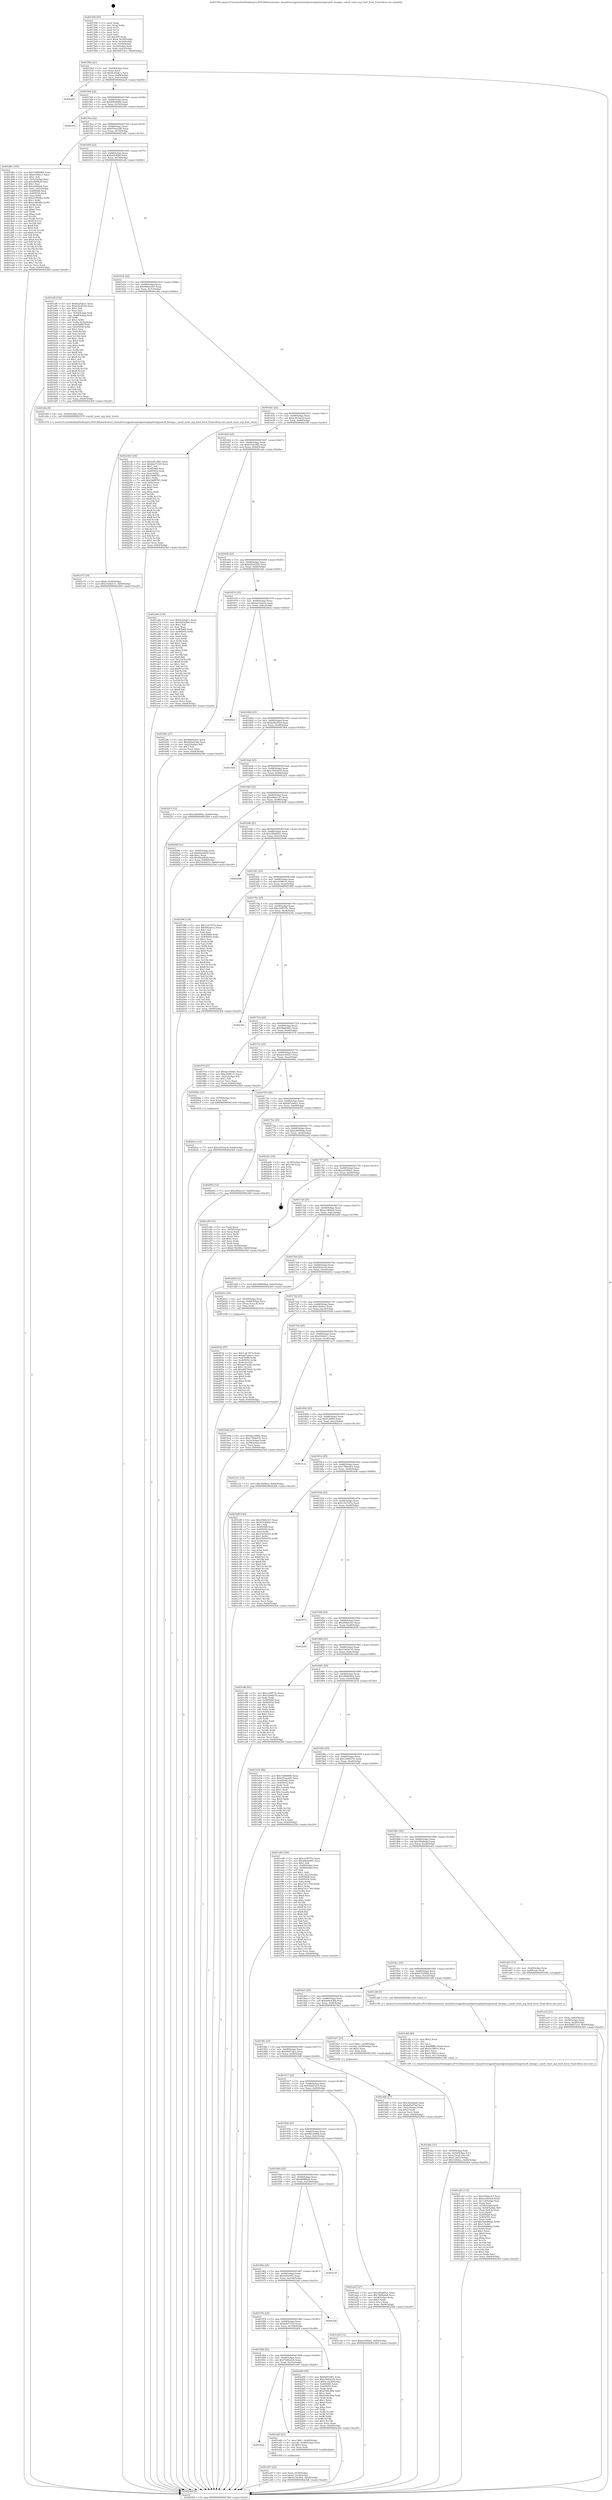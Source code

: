 digraph "0x401590" {
  label = "0x401590 (/mnt/c/Users/mathe/Desktop/tcc/POCII/binaries/extr_linuxdriversgpudrmamdpowerplayhwmgrsmu8_hwmgr.c_smu8_reset_acp_boot_level_Final-ollvm.out::main(0))"
  labelloc = "t"
  node[shape=record]

  Entry [label="",width=0.3,height=0.3,shape=circle,fillcolor=black,style=filled]
  "0x4015bd" [label="{
     0x4015bd [23]\l
     | [instrs]\l
     &nbsp;&nbsp;0x4015bd \<+3\>: mov -0x64(%rbp),%eax\l
     &nbsp;&nbsp;0x4015c0 \<+2\>: mov %eax,%ecx\l
     &nbsp;&nbsp;0x4015c2 \<+6\>: sub $0x8c25abc1,%ecx\l
     &nbsp;&nbsp;0x4015c8 \<+3\>: mov %eax,-0x68(%rbp)\l
     &nbsp;&nbsp;0x4015cb \<+3\>: mov %ecx,-0x6c(%rbp)\l
     &nbsp;&nbsp;0x4015ce \<+6\>: je 00000000004022e4 \<main+0xd54\>\l
  }"]
  "0x4022e4" [label="{
     0x4022e4\l
  }", style=dashed]
  "0x4015d4" [label="{
     0x4015d4 [22]\l
     | [instrs]\l
     &nbsp;&nbsp;0x4015d4 \<+5\>: jmp 00000000004015d9 \<main+0x49\>\l
     &nbsp;&nbsp;0x4015d9 \<+3\>: mov -0x68(%rbp),%eax\l
     &nbsp;&nbsp;0x4015dc \<+5\>: sub $0x8f42d004,%eax\l
     &nbsp;&nbsp;0x4015e1 \<+3\>: mov %eax,-0x70(%rbp)\l
     &nbsp;&nbsp;0x4015e4 \<+6\>: je 000000000040239a \<main+0xe0a\>\l
  }"]
  Exit [label="",width=0.3,height=0.3,shape=circle,fillcolor=black,style=filled,peripheries=2]
  "0x40239a" [label="{
     0x40239a\l
  }", style=dashed]
  "0x4015ea" [label="{
     0x4015ea [22]\l
     | [instrs]\l
     &nbsp;&nbsp;0x4015ea \<+5\>: jmp 00000000004015ef \<main+0x5f\>\l
     &nbsp;&nbsp;0x4015ef \<+3\>: mov -0x68(%rbp),%eax\l
     &nbsp;&nbsp;0x4015f2 \<+5\>: sub $0x970aa3d6,%eax\l
     &nbsp;&nbsp;0x4015f7 \<+3\>: mov %eax,-0x74(%rbp)\l
     &nbsp;&nbsp;0x4015fa \<+6\>: je 0000000000401d8c \<main+0x7fc\>\l
  }"]
  "0x4020ca" [label="{
     0x4020ca [12]\l
     | [instrs]\l
     &nbsp;&nbsp;0x4020ca \<+7\>: movl $0xa391bac9,-0x64(%rbp)\l
     &nbsp;&nbsp;0x4020d1 \<+5\>: jmp 00000000004023b9 \<main+0xe29\>\l
  }"]
  "0x401d8c" [label="{
     0x401d8c [165]\l
     | [instrs]\l
     &nbsp;&nbsp;0x401d8c \<+5\>: mov $0x7c889968,%eax\l
     &nbsp;&nbsp;0x401d91 \<+5\>: mov $0x9164411,%ecx\l
     &nbsp;&nbsp;0x401d96 \<+2\>: mov $0x1,%dl\l
     &nbsp;&nbsp;0x401d98 \<+3\>: mov -0x5c(%rbp),%esi\l
     &nbsp;&nbsp;0x401d9b \<+6\>: sub $0xe209be6,%esi\l
     &nbsp;&nbsp;0x401da1 \<+3\>: add $0x1,%esi\l
     &nbsp;&nbsp;0x401da4 \<+6\>: add $0xe209be6,%esi\l
     &nbsp;&nbsp;0x401daa \<+3\>: mov %esi,-0x5c(%rbp)\l
     &nbsp;&nbsp;0x401dad \<+7\>: mov 0x405068,%esi\l
     &nbsp;&nbsp;0x401db4 \<+7\>: mov 0x405054,%edi\l
     &nbsp;&nbsp;0x401dbb \<+3\>: mov %esi,%r8d\l
     &nbsp;&nbsp;0x401dbe \<+7\>: sub $0x2189efbe,%r8d\l
     &nbsp;&nbsp;0x401dc5 \<+4\>: sub $0x1,%r8d\l
     &nbsp;&nbsp;0x401dc9 \<+7\>: add $0x2189efbe,%r8d\l
     &nbsp;&nbsp;0x401dd0 \<+4\>: imul %r8d,%esi\l
     &nbsp;&nbsp;0x401dd4 \<+3\>: and $0x1,%esi\l
     &nbsp;&nbsp;0x401dd7 \<+3\>: cmp $0x0,%esi\l
     &nbsp;&nbsp;0x401dda \<+4\>: sete %r9b\l
     &nbsp;&nbsp;0x401dde \<+3\>: cmp $0xa,%edi\l
     &nbsp;&nbsp;0x401de1 \<+4\>: setl %r10b\l
     &nbsp;&nbsp;0x401de5 \<+3\>: mov %r9b,%r11b\l
     &nbsp;&nbsp;0x401de8 \<+4\>: xor $0xff,%r11b\l
     &nbsp;&nbsp;0x401dec \<+3\>: mov %r10b,%bl\l
     &nbsp;&nbsp;0x401def \<+3\>: xor $0xff,%bl\l
     &nbsp;&nbsp;0x401df2 \<+3\>: xor $0x0,%dl\l
     &nbsp;&nbsp;0x401df5 \<+3\>: mov %r11b,%r14b\l
     &nbsp;&nbsp;0x401df8 \<+4\>: and $0x0,%r14b\l
     &nbsp;&nbsp;0x401dfc \<+3\>: and %dl,%r9b\l
     &nbsp;&nbsp;0x401dff \<+3\>: mov %bl,%r15b\l
     &nbsp;&nbsp;0x401e02 \<+4\>: and $0x0,%r15b\l
     &nbsp;&nbsp;0x401e06 \<+3\>: and %dl,%r10b\l
     &nbsp;&nbsp;0x401e09 \<+3\>: or %r9b,%r14b\l
     &nbsp;&nbsp;0x401e0c \<+3\>: or %r10b,%r15b\l
     &nbsp;&nbsp;0x401e0f \<+3\>: xor %r15b,%r14b\l
     &nbsp;&nbsp;0x401e12 \<+3\>: or %bl,%r11b\l
     &nbsp;&nbsp;0x401e15 \<+4\>: xor $0xff,%r11b\l
     &nbsp;&nbsp;0x401e19 \<+3\>: or $0x0,%dl\l
     &nbsp;&nbsp;0x401e1c \<+3\>: and %dl,%r11b\l
     &nbsp;&nbsp;0x401e1f \<+3\>: or %r11b,%r14b\l
     &nbsp;&nbsp;0x401e22 \<+4\>: test $0x1,%r14b\l
     &nbsp;&nbsp;0x401e26 \<+3\>: cmovne %ecx,%eax\l
     &nbsp;&nbsp;0x401e29 \<+3\>: mov %eax,-0x64(%rbp)\l
     &nbsp;&nbsp;0x401e2c \<+5\>: jmp 00000000004023b9 \<main+0xe29\>\l
  }"]
  "0x401600" [label="{
     0x401600 [22]\l
     | [instrs]\l
     &nbsp;&nbsp;0x401600 \<+5\>: jmp 0000000000401605 \<main+0x75\>\l
     &nbsp;&nbsp;0x401605 \<+3\>: mov -0x68(%rbp),%eax\l
     &nbsp;&nbsp;0x401608 \<+5\>: sub $0x9af34fb9,%eax\l
     &nbsp;&nbsp;0x40160d \<+3\>: mov %eax,-0x78(%rbp)\l
     &nbsp;&nbsp;0x401610 \<+6\>: je 0000000000401af4 \<main+0x564\>\l
  }"]
  "0x402032" [label="{
     0x402032 [97]\l
     | [instrs]\l
     &nbsp;&nbsp;0x402032 \<+5\>: mov $0x1c41547a,%edx\l
     &nbsp;&nbsp;0x402037 \<+5\>: mov $0xdd7ab6a1,%esi\l
     &nbsp;&nbsp;0x40203c \<+8\>: mov 0x405068,%r8d\l
     &nbsp;&nbsp;0x402044 \<+8\>: mov 0x405054,%r9d\l
     &nbsp;&nbsp;0x40204c \<+3\>: mov %r8d,%r10d\l
     &nbsp;&nbsp;0x40204f \<+7\>: sub $0xa657429c,%r10d\l
     &nbsp;&nbsp;0x402056 \<+4\>: sub $0x1,%r10d\l
     &nbsp;&nbsp;0x40205a \<+7\>: add $0xa657429c,%r10d\l
     &nbsp;&nbsp;0x402061 \<+4\>: imul %r10d,%r8d\l
     &nbsp;&nbsp;0x402065 \<+4\>: and $0x1,%r8d\l
     &nbsp;&nbsp;0x402069 \<+4\>: cmp $0x0,%r8d\l
     &nbsp;&nbsp;0x40206d \<+4\>: sete %r11b\l
     &nbsp;&nbsp;0x402071 \<+4\>: cmp $0xa,%r9d\l
     &nbsp;&nbsp;0x402075 \<+3\>: setl %bl\l
     &nbsp;&nbsp;0x402078 \<+3\>: mov %r11b,%r14b\l
     &nbsp;&nbsp;0x40207b \<+3\>: and %bl,%r14b\l
     &nbsp;&nbsp;0x40207e \<+3\>: xor %bl,%r11b\l
     &nbsp;&nbsp;0x402081 \<+3\>: or %r11b,%r14b\l
     &nbsp;&nbsp;0x402084 \<+4\>: test $0x1,%r14b\l
     &nbsp;&nbsp;0x402088 \<+3\>: cmovne %esi,%edx\l
     &nbsp;&nbsp;0x40208b \<+3\>: mov %edx,-0x64(%rbp)\l
     &nbsp;&nbsp;0x40208e \<+5\>: jmp 00000000004023b9 \<main+0xe29\>\l
  }"]
  "0x401af4" [label="{
     0x401af4 [152]\l
     | [instrs]\l
     &nbsp;&nbsp;0x401af4 \<+5\>: mov $0x8c25abc1,%eax\l
     &nbsp;&nbsp;0x401af9 \<+5\>: mov $0xb52e6256,%ecx\l
     &nbsp;&nbsp;0x401afe \<+2\>: mov $0x1,%dl\l
     &nbsp;&nbsp;0x401b00 \<+2\>: xor %esi,%esi\l
     &nbsp;&nbsp;0x401b02 \<+3\>: mov -0x54(%rbp),%edi\l
     &nbsp;&nbsp;0x401b05 \<+3\>: cmp -0x48(%rbp),%edi\l
     &nbsp;&nbsp;0x401b08 \<+4\>: setl %r8b\l
     &nbsp;&nbsp;0x401b0c \<+4\>: and $0x1,%r8b\l
     &nbsp;&nbsp;0x401b10 \<+4\>: mov %r8b,-0x22(%rbp)\l
     &nbsp;&nbsp;0x401b14 \<+7\>: mov 0x405068,%edi\l
     &nbsp;&nbsp;0x401b1b \<+8\>: mov 0x405054,%r9d\l
     &nbsp;&nbsp;0x401b23 \<+3\>: sub $0x1,%esi\l
     &nbsp;&nbsp;0x401b26 \<+3\>: mov %edi,%r10d\l
     &nbsp;&nbsp;0x401b29 \<+3\>: add %esi,%r10d\l
     &nbsp;&nbsp;0x401b2c \<+4\>: imul %r10d,%edi\l
     &nbsp;&nbsp;0x401b30 \<+3\>: and $0x1,%edi\l
     &nbsp;&nbsp;0x401b33 \<+3\>: cmp $0x0,%edi\l
     &nbsp;&nbsp;0x401b36 \<+4\>: sete %r8b\l
     &nbsp;&nbsp;0x401b3a \<+4\>: cmp $0xa,%r9d\l
     &nbsp;&nbsp;0x401b3e \<+4\>: setl %r11b\l
     &nbsp;&nbsp;0x401b42 \<+3\>: mov %r8b,%bl\l
     &nbsp;&nbsp;0x401b45 \<+3\>: xor $0xff,%bl\l
     &nbsp;&nbsp;0x401b48 \<+3\>: mov %r11b,%r14b\l
     &nbsp;&nbsp;0x401b4b \<+4\>: xor $0xff,%r14b\l
     &nbsp;&nbsp;0x401b4f \<+3\>: xor $0x1,%dl\l
     &nbsp;&nbsp;0x401b52 \<+3\>: mov %bl,%r15b\l
     &nbsp;&nbsp;0x401b55 \<+4\>: and $0xff,%r15b\l
     &nbsp;&nbsp;0x401b59 \<+3\>: and %dl,%r8b\l
     &nbsp;&nbsp;0x401b5c \<+3\>: mov %r14b,%r12b\l
     &nbsp;&nbsp;0x401b5f \<+4\>: and $0xff,%r12b\l
     &nbsp;&nbsp;0x401b63 \<+3\>: and %dl,%r11b\l
     &nbsp;&nbsp;0x401b66 \<+3\>: or %r8b,%r15b\l
     &nbsp;&nbsp;0x401b69 \<+3\>: or %r11b,%r12b\l
     &nbsp;&nbsp;0x401b6c \<+3\>: xor %r12b,%r15b\l
     &nbsp;&nbsp;0x401b6f \<+3\>: or %r14b,%bl\l
     &nbsp;&nbsp;0x401b72 \<+3\>: xor $0xff,%bl\l
     &nbsp;&nbsp;0x401b75 \<+3\>: or $0x1,%dl\l
     &nbsp;&nbsp;0x401b78 \<+2\>: and %dl,%bl\l
     &nbsp;&nbsp;0x401b7a \<+3\>: or %bl,%r15b\l
     &nbsp;&nbsp;0x401b7d \<+4\>: test $0x1,%r15b\l
     &nbsp;&nbsp;0x401b81 \<+3\>: cmovne %ecx,%eax\l
     &nbsp;&nbsp;0x401b84 \<+3\>: mov %eax,-0x64(%rbp)\l
     &nbsp;&nbsp;0x401b87 \<+5\>: jmp 00000000004023b9 \<main+0xe29\>\l
  }"]
  "0x401616" [label="{
     0x401616 [22]\l
     | [instrs]\l
     &nbsp;&nbsp;0x401616 \<+5\>: jmp 000000000040161b \<main+0x8b\>\l
     &nbsp;&nbsp;0x40161b \<+3\>: mov -0x68(%rbp),%eax\l
     &nbsp;&nbsp;0x40161e \<+5\>: sub $0x9b60a501,%eax\l
     &nbsp;&nbsp;0x401623 \<+3\>: mov %eax,-0x7c(%rbp)\l
     &nbsp;&nbsp;0x401626 \<+6\>: je 0000000000401e6a \<main+0x8da\>\l
  }"]
  "0x401e73" [label="{
     0x401e73 [19]\l
     | [instrs]\l
     &nbsp;&nbsp;0x401e73 \<+7\>: movl $0x0,-0x60(%rbp)\l
     &nbsp;&nbsp;0x401e7a \<+7\>: movl $0x33e0d131,-0x64(%rbp)\l
     &nbsp;&nbsp;0x401e81 \<+5\>: jmp 00000000004023b9 \<main+0xe29\>\l
  }"]
  "0x401e6a" [label="{
     0x401e6a [9]\l
     | [instrs]\l
     &nbsp;&nbsp;0x401e6a \<+4\>: mov -0x50(%rbp),%rdi\l
     &nbsp;&nbsp;0x401e6e \<+5\>: call 0000000000401570 \<smu8_reset_acp_boot_level\>\l
     | [calls]\l
     &nbsp;&nbsp;0x401570 \{1\} (/mnt/c/Users/mathe/Desktop/tcc/POCII/binaries/extr_linuxdriversgpudrmamdpowerplayhwmgrsmu8_hwmgr.c_smu8_reset_acp_boot_level_Final-ollvm.out::smu8_reset_acp_boot_level)\l
  }"]
  "0x40162c" [label="{
     0x40162c [22]\l
     | [instrs]\l
     &nbsp;&nbsp;0x40162c \<+5\>: jmp 0000000000401631 \<main+0xa1\>\l
     &nbsp;&nbsp;0x401631 \<+3\>: mov -0x68(%rbp),%eax\l
     &nbsp;&nbsp;0x401634 \<+5\>: sub $0xa391bac9,%eax\l
     &nbsp;&nbsp;0x401639 \<+3\>: mov %eax,-0x80(%rbp)\l
     &nbsp;&nbsp;0x40163c \<+6\>: je 00000000004021d6 \<main+0xc46\>\l
  }"]
  "0x401cb5" [label="{
     0x401cb5 [115]\l
     | [instrs]\l
     &nbsp;&nbsp;0x401cb5 \<+5\>: mov $0x258de1b7,%ecx\l
     &nbsp;&nbsp;0x401cba \<+5\>: mov $0xecc804e9,%edx\l
     &nbsp;&nbsp;0x401cbf \<+6\>: mov -0x114(%rbp),%esi\l
     &nbsp;&nbsp;0x401cc5 \<+3\>: imul %eax,%esi\l
     &nbsp;&nbsp;0x401cc8 \<+4\>: mov -0x50(%rbp),%rdi\l
     &nbsp;&nbsp;0x401ccc \<+4\>: movslq -0x54(%rbp),%r8\l
     &nbsp;&nbsp;0x401cd0 \<+4\>: mov (%rdi,%r8,8),%rdi\l
     &nbsp;&nbsp;0x401cd4 \<+2\>: mov %esi,(%rdi)\l
     &nbsp;&nbsp;0x401cd6 \<+7\>: mov 0x405068,%eax\l
     &nbsp;&nbsp;0x401cdd \<+7\>: mov 0x405054,%esi\l
     &nbsp;&nbsp;0x401ce4 \<+3\>: mov %eax,%r9d\l
     &nbsp;&nbsp;0x401ce7 \<+7\>: add $0x5a0d8b2a,%r9d\l
     &nbsp;&nbsp;0x401cee \<+4\>: sub $0x1,%r9d\l
     &nbsp;&nbsp;0x401cf2 \<+7\>: sub $0x5a0d8b2a,%r9d\l
     &nbsp;&nbsp;0x401cf9 \<+4\>: imul %r9d,%eax\l
     &nbsp;&nbsp;0x401cfd \<+3\>: and $0x1,%eax\l
     &nbsp;&nbsp;0x401d00 \<+3\>: cmp $0x0,%eax\l
     &nbsp;&nbsp;0x401d03 \<+4\>: sete %r10b\l
     &nbsp;&nbsp;0x401d07 \<+3\>: cmp $0xa,%esi\l
     &nbsp;&nbsp;0x401d0a \<+4\>: setl %r11b\l
     &nbsp;&nbsp;0x401d0e \<+3\>: mov %r10b,%bl\l
     &nbsp;&nbsp;0x401d11 \<+3\>: and %r11b,%bl\l
     &nbsp;&nbsp;0x401d14 \<+3\>: xor %r11b,%r10b\l
     &nbsp;&nbsp;0x401d17 \<+3\>: or %r10b,%bl\l
     &nbsp;&nbsp;0x401d1a \<+3\>: test $0x1,%bl\l
     &nbsp;&nbsp;0x401d1d \<+3\>: cmovne %edx,%ecx\l
     &nbsp;&nbsp;0x401d20 \<+3\>: mov %ecx,-0x64(%rbp)\l
     &nbsp;&nbsp;0x401d23 \<+5\>: jmp 00000000004023b9 \<main+0xe29\>\l
  }"]
  "0x4021d6" [label="{
     0x4021d6 [144]\l
     | [instrs]\l
     &nbsp;&nbsp;0x4021d6 \<+5\>: mov $0x6d51f9f1,%eax\l
     &nbsp;&nbsp;0x4021db \<+5\>: mov $0x6de71f19,%ecx\l
     &nbsp;&nbsp;0x4021e0 \<+2\>: mov $0x1,%dl\l
     &nbsp;&nbsp;0x4021e2 \<+7\>: mov 0x405068,%esi\l
     &nbsp;&nbsp;0x4021e9 \<+7\>: mov 0x405054,%edi\l
     &nbsp;&nbsp;0x4021f0 \<+3\>: mov %esi,%r8d\l
     &nbsp;&nbsp;0x4021f3 \<+7\>: sub $0x18df8761,%r8d\l
     &nbsp;&nbsp;0x4021fa \<+4\>: sub $0x1,%r8d\l
     &nbsp;&nbsp;0x4021fe \<+7\>: add $0x18df8761,%r8d\l
     &nbsp;&nbsp;0x402205 \<+4\>: imul %r8d,%esi\l
     &nbsp;&nbsp;0x402209 \<+3\>: and $0x1,%esi\l
     &nbsp;&nbsp;0x40220c \<+3\>: cmp $0x0,%esi\l
     &nbsp;&nbsp;0x40220f \<+4\>: sete %r9b\l
     &nbsp;&nbsp;0x402213 \<+3\>: cmp $0xa,%edi\l
     &nbsp;&nbsp;0x402216 \<+4\>: setl %r10b\l
     &nbsp;&nbsp;0x40221a \<+3\>: mov %r9b,%r11b\l
     &nbsp;&nbsp;0x40221d \<+4\>: xor $0xff,%r11b\l
     &nbsp;&nbsp;0x402221 \<+3\>: mov %r10b,%bl\l
     &nbsp;&nbsp;0x402224 \<+3\>: xor $0xff,%bl\l
     &nbsp;&nbsp;0x402227 \<+3\>: xor $0x1,%dl\l
     &nbsp;&nbsp;0x40222a \<+3\>: mov %r11b,%r14b\l
     &nbsp;&nbsp;0x40222d \<+4\>: and $0xff,%r14b\l
     &nbsp;&nbsp;0x402231 \<+3\>: and %dl,%r9b\l
     &nbsp;&nbsp;0x402234 \<+3\>: mov %bl,%r15b\l
     &nbsp;&nbsp;0x402237 \<+4\>: and $0xff,%r15b\l
     &nbsp;&nbsp;0x40223b \<+3\>: and %dl,%r10b\l
     &nbsp;&nbsp;0x40223e \<+3\>: or %r9b,%r14b\l
     &nbsp;&nbsp;0x402241 \<+3\>: or %r10b,%r15b\l
     &nbsp;&nbsp;0x402244 \<+3\>: xor %r15b,%r14b\l
     &nbsp;&nbsp;0x402247 \<+3\>: or %bl,%r11b\l
     &nbsp;&nbsp;0x40224a \<+4\>: xor $0xff,%r11b\l
     &nbsp;&nbsp;0x40224e \<+3\>: or $0x1,%dl\l
     &nbsp;&nbsp;0x402251 \<+3\>: and %dl,%r11b\l
     &nbsp;&nbsp;0x402254 \<+3\>: or %r11b,%r14b\l
     &nbsp;&nbsp;0x402257 \<+4\>: test $0x1,%r14b\l
     &nbsp;&nbsp;0x40225b \<+3\>: cmovne %ecx,%eax\l
     &nbsp;&nbsp;0x40225e \<+3\>: mov %eax,-0x64(%rbp)\l
     &nbsp;&nbsp;0x402261 \<+5\>: jmp 00000000004023b9 \<main+0xe29\>\l
  }"]
  "0x401642" [label="{
     0x401642 [25]\l
     | [instrs]\l
     &nbsp;&nbsp;0x401642 \<+5\>: jmp 0000000000401647 \<main+0xb7\>\l
     &nbsp;&nbsp;0x401647 \<+3\>: mov -0x68(%rbp),%eax\l
     &nbsp;&nbsp;0x40164a \<+5\>: sub $0xb15dc982,%eax\l
     &nbsp;&nbsp;0x40164f \<+6\>: mov %eax,-0x84(%rbp)\l
     &nbsp;&nbsp;0x401655 \<+6\>: je 0000000000401a6e \<main+0x4de\>\l
  }"]
  "0x401c8d" [label="{
     0x401c8d [40]\l
     | [instrs]\l
     &nbsp;&nbsp;0x401c8d \<+5\>: mov $0x2,%ecx\l
     &nbsp;&nbsp;0x401c92 \<+1\>: cltd\l
     &nbsp;&nbsp;0x401c93 \<+2\>: idiv %ecx\l
     &nbsp;&nbsp;0x401c95 \<+6\>: imul $0xfffffffe,%edx,%ecx\l
     &nbsp;&nbsp;0x401c9b \<+6\>: add $0xfcc5861e,%ecx\l
     &nbsp;&nbsp;0x401ca1 \<+3\>: add $0x1,%ecx\l
     &nbsp;&nbsp;0x401ca4 \<+6\>: sub $0xfcc5861e,%ecx\l
     &nbsp;&nbsp;0x401caa \<+6\>: mov %ecx,-0x114(%rbp)\l
     &nbsp;&nbsp;0x401cb0 \<+5\>: call 0000000000401160 \<next_i\>\l
     | [calls]\l
     &nbsp;&nbsp;0x401160 \{1\} (/mnt/c/Users/mathe/Desktop/tcc/POCII/binaries/extr_linuxdriversgpudrmamdpowerplayhwmgrsmu8_hwmgr.c_smu8_reset_acp_boot_level_Final-ollvm.out::next_i)\l
  }"]
  "0x401a6e" [label="{
     0x401a6e [134]\l
     | [instrs]\l
     &nbsp;&nbsp;0x401a6e \<+5\>: mov $0x8c25abc1,%eax\l
     &nbsp;&nbsp;0x401a73 \<+5\>: mov $0x9af34fb9,%ecx\l
     &nbsp;&nbsp;0x401a78 \<+2\>: mov $0x1,%dl\l
     &nbsp;&nbsp;0x401a7a \<+2\>: xor %esi,%esi\l
     &nbsp;&nbsp;0x401a7c \<+7\>: mov 0x405068,%edi\l
     &nbsp;&nbsp;0x401a83 \<+8\>: mov 0x405054,%r8d\l
     &nbsp;&nbsp;0x401a8b \<+3\>: sub $0x1,%esi\l
     &nbsp;&nbsp;0x401a8e \<+3\>: mov %edi,%r9d\l
     &nbsp;&nbsp;0x401a91 \<+3\>: add %esi,%r9d\l
     &nbsp;&nbsp;0x401a94 \<+4\>: imul %r9d,%edi\l
     &nbsp;&nbsp;0x401a98 \<+3\>: and $0x1,%edi\l
     &nbsp;&nbsp;0x401a9b \<+3\>: cmp $0x0,%edi\l
     &nbsp;&nbsp;0x401a9e \<+4\>: sete %r10b\l
     &nbsp;&nbsp;0x401aa2 \<+4\>: cmp $0xa,%r8d\l
     &nbsp;&nbsp;0x401aa6 \<+4\>: setl %r11b\l
     &nbsp;&nbsp;0x401aaa \<+3\>: mov %r10b,%bl\l
     &nbsp;&nbsp;0x401aad \<+3\>: xor $0xff,%bl\l
     &nbsp;&nbsp;0x401ab0 \<+3\>: mov %r11b,%r14b\l
     &nbsp;&nbsp;0x401ab3 \<+4\>: xor $0xff,%r14b\l
     &nbsp;&nbsp;0x401ab7 \<+3\>: xor $0x1,%dl\l
     &nbsp;&nbsp;0x401aba \<+3\>: mov %bl,%r15b\l
     &nbsp;&nbsp;0x401abd \<+4\>: and $0xff,%r15b\l
     &nbsp;&nbsp;0x401ac1 \<+3\>: and %dl,%r10b\l
     &nbsp;&nbsp;0x401ac4 \<+3\>: mov %r14b,%r12b\l
     &nbsp;&nbsp;0x401ac7 \<+4\>: and $0xff,%r12b\l
     &nbsp;&nbsp;0x401acb \<+3\>: and %dl,%r11b\l
     &nbsp;&nbsp;0x401ace \<+3\>: or %r10b,%r15b\l
     &nbsp;&nbsp;0x401ad1 \<+3\>: or %r11b,%r12b\l
     &nbsp;&nbsp;0x401ad4 \<+3\>: xor %r12b,%r15b\l
     &nbsp;&nbsp;0x401ad7 \<+3\>: or %r14b,%bl\l
     &nbsp;&nbsp;0x401ada \<+3\>: xor $0xff,%bl\l
     &nbsp;&nbsp;0x401add \<+3\>: or $0x1,%dl\l
     &nbsp;&nbsp;0x401ae0 \<+2\>: and %dl,%bl\l
     &nbsp;&nbsp;0x401ae2 \<+3\>: or %bl,%r15b\l
     &nbsp;&nbsp;0x401ae5 \<+4\>: test $0x1,%r15b\l
     &nbsp;&nbsp;0x401ae9 \<+3\>: cmovne %ecx,%eax\l
     &nbsp;&nbsp;0x401aec \<+3\>: mov %eax,-0x64(%rbp)\l
     &nbsp;&nbsp;0x401aef \<+5\>: jmp 00000000004023b9 \<main+0xe29\>\l
  }"]
  "0x40165b" [label="{
     0x40165b [25]\l
     | [instrs]\l
     &nbsp;&nbsp;0x40165b \<+5\>: jmp 0000000000401660 \<main+0xd0\>\l
     &nbsp;&nbsp;0x401660 \<+3\>: mov -0x68(%rbp),%eax\l
     &nbsp;&nbsp;0x401663 \<+5\>: sub $0xb52e6256,%eax\l
     &nbsp;&nbsp;0x401668 \<+6\>: mov %eax,-0x88(%rbp)\l
     &nbsp;&nbsp;0x40166e \<+6\>: je 0000000000401b8c \<main+0x5fc\>\l
  }"]
  "0x401bbe" [label="{
     0x401bbe [31]\l
     | [instrs]\l
     &nbsp;&nbsp;0x401bbe \<+4\>: mov -0x50(%rbp),%rdi\l
     &nbsp;&nbsp;0x401bc2 \<+4\>: movslq -0x54(%rbp),%rcx\l
     &nbsp;&nbsp;0x401bc6 \<+4\>: mov %rax,(%rdi,%rcx,8)\l
     &nbsp;&nbsp;0x401bca \<+7\>: movl $0x0,-0x5c(%rbp)\l
     &nbsp;&nbsp;0x401bd1 \<+7\>: movl $0x1f206ce,-0x64(%rbp)\l
     &nbsp;&nbsp;0x401bd8 \<+5\>: jmp 00000000004023b9 \<main+0xe29\>\l
  }"]
  "0x401b8c" [label="{
     0x401b8c [27]\l
     | [instrs]\l
     &nbsp;&nbsp;0x401b8c \<+5\>: mov $0x9b60a501,%eax\l
     &nbsp;&nbsp;0x401b91 \<+5\>: mov $0x469a43bb,%ecx\l
     &nbsp;&nbsp;0x401b96 \<+3\>: mov -0x22(%rbp),%dl\l
     &nbsp;&nbsp;0x401b99 \<+3\>: test $0x1,%dl\l
     &nbsp;&nbsp;0x401b9c \<+3\>: cmovne %ecx,%eax\l
     &nbsp;&nbsp;0x401b9f \<+3\>: mov %eax,-0x64(%rbp)\l
     &nbsp;&nbsp;0x401ba2 \<+5\>: jmp 00000000004023b9 \<main+0xe29\>\l
  }"]
  "0x401674" [label="{
     0x401674 [25]\l
     | [instrs]\l
     &nbsp;&nbsp;0x401674 \<+5\>: jmp 0000000000401679 \<main+0xe9\>\l
     &nbsp;&nbsp;0x401679 \<+3\>: mov -0x68(%rbp),%eax\l
     &nbsp;&nbsp;0x40167c \<+5\>: sub $0xba1bda3e,%eax\l
     &nbsp;&nbsp;0x401681 \<+6\>: mov %eax,-0x8c(%rbp)\l
     &nbsp;&nbsp;0x401687 \<+6\>: je 00000000004020e2 \<main+0xb52\>\l
  }"]
  "0x401a57" [label="{
     0x401a57 [23]\l
     | [instrs]\l
     &nbsp;&nbsp;0x401a57 \<+4\>: mov %rax,-0x50(%rbp)\l
     &nbsp;&nbsp;0x401a5b \<+7\>: movl $0x0,-0x54(%rbp)\l
     &nbsp;&nbsp;0x401a62 \<+7\>: movl $0xb15dc982,-0x64(%rbp)\l
     &nbsp;&nbsp;0x401a69 \<+5\>: jmp 00000000004023b9 \<main+0xe29\>\l
  }"]
  "0x4020e2" [label="{
     0x4020e2\l
  }", style=dashed]
  "0x40168d" [label="{
     0x40168d [25]\l
     | [instrs]\l
     &nbsp;&nbsp;0x40168d \<+5\>: jmp 0000000000401692 \<main+0x102\>\l
     &nbsp;&nbsp;0x401692 \<+3\>: mov -0x68(%rbp),%eax\l
     &nbsp;&nbsp;0x401695 \<+5\>: sub $0xbd5ef7bd,%eax\l
     &nbsp;&nbsp;0x40169a \<+6\>: mov %eax,-0x90(%rbp)\l
     &nbsp;&nbsp;0x4016a0 \<+6\>: je 00000000004019eb \<main+0x45b\>\l
  }"]
  "0x4019ad" [label="{
     0x4019ad\l
  }", style=dashed]
  "0x4019eb" [label="{
     0x4019eb\l
  }", style=dashed]
  "0x4016a6" [label="{
     0x4016a6 [25]\l
     | [instrs]\l
     &nbsp;&nbsp;0x4016a6 \<+5\>: jmp 00000000004016ab \<main+0x11b\>\l
     &nbsp;&nbsp;0x4016ab \<+3\>: mov -0x68(%rbp),%eax\l
     &nbsp;&nbsp;0x4016ae \<+5\>: sub $0xc5d43d35,%eax\l
     &nbsp;&nbsp;0x4016b3 \<+6\>: mov %eax,-0x94(%rbp)\l
     &nbsp;&nbsp;0x4016b9 \<+6\>: je 00000000004022c5 \<main+0xd35\>\l
  }"]
  "0x401a40" [label="{
     0x401a40 [23]\l
     | [instrs]\l
     &nbsp;&nbsp;0x401a40 \<+7\>: movl $0x1,-0x48(%rbp)\l
     &nbsp;&nbsp;0x401a47 \<+4\>: movslq -0x48(%rbp),%rax\l
     &nbsp;&nbsp;0x401a4b \<+4\>: shl $0x3,%rax\l
     &nbsp;&nbsp;0x401a4f \<+3\>: mov %rax,%rdi\l
     &nbsp;&nbsp;0x401a52 \<+5\>: call 0000000000401050 \<malloc@plt\>\l
     | [calls]\l
     &nbsp;&nbsp;0x401050 \{1\} (unknown)\l
  }"]
  "0x4022c5" [label="{
     0x4022c5 [12]\l
     | [instrs]\l
     &nbsp;&nbsp;0x4022c5 \<+7\>: movl $0xe2b006de,-0x64(%rbp)\l
     &nbsp;&nbsp;0x4022cc \<+5\>: jmp 00000000004023b9 \<main+0xe29\>\l
  }"]
  "0x4016bf" [label="{
     0x4016bf [25]\l
     | [instrs]\l
     &nbsp;&nbsp;0x4016bf \<+5\>: jmp 00000000004016c4 \<main+0x134\>\l
     &nbsp;&nbsp;0x4016c4 \<+3\>: mov -0x68(%rbp),%eax\l
     &nbsp;&nbsp;0x4016c7 \<+5\>: sub $0xc602e127,%eax\l
     &nbsp;&nbsp;0x4016cc \<+6\>: mov %eax,-0x98(%rbp)\l
     &nbsp;&nbsp;0x4016d2 \<+6\>: je 000000000040209f \<main+0xb0f\>\l
  }"]
  "0x401994" [label="{
     0x401994 [25]\l
     | [instrs]\l
     &nbsp;&nbsp;0x401994 \<+5\>: jmp 0000000000401999 \<main+0x409\>\l
     &nbsp;&nbsp;0x401999 \<+3\>: mov -0x68(%rbp),%eax\l
     &nbsp;&nbsp;0x40199c \<+5\>: sub $0x7489a4e6,%eax\l
     &nbsp;&nbsp;0x4019a1 \<+6\>: mov %eax,-0x10c(%rbp)\l
     &nbsp;&nbsp;0x4019a7 \<+6\>: je 0000000000401a40 \<main+0x4b0\>\l
  }"]
  "0x40209f" [label="{
     0x40209f [31]\l
     | [instrs]\l
     &nbsp;&nbsp;0x40209f \<+3\>: mov -0x60(%rbp),%eax\l
     &nbsp;&nbsp;0x4020a2 \<+5\>: sub $0xfdaa6b20,%eax\l
     &nbsp;&nbsp;0x4020a7 \<+3\>: add $0x1,%eax\l
     &nbsp;&nbsp;0x4020aa \<+5\>: add $0xfdaa6b20,%eax\l
     &nbsp;&nbsp;0x4020af \<+3\>: mov %eax,-0x60(%rbp)\l
     &nbsp;&nbsp;0x4020b2 \<+7\>: movl $0x33e0d131,-0x64(%rbp)\l
     &nbsp;&nbsp;0x4020b9 \<+5\>: jmp 00000000004023b9 \<main+0xe29\>\l
  }"]
  "0x4016d8" [label="{
     0x4016d8 [25]\l
     | [instrs]\l
     &nbsp;&nbsp;0x4016d8 \<+5\>: jmp 00000000004016dd \<main+0x14d\>\l
     &nbsp;&nbsp;0x4016dd \<+3\>: mov -0x68(%rbp),%eax\l
     &nbsp;&nbsp;0x4016e0 \<+5\>: sub $0xc8946521,%eax\l
     &nbsp;&nbsp;0x4016e5 \<+6\>: mov %eax,-0x9c(%rbp)\l
     &nbsp;&nbsp;0x4016eb \<+6\>: je 00000000004020d6 \<main+0xb46\>\l
  }"]
  "0x402266" [label="{
     0x402266 [95]\l
     | [instrs]\l
     &nbsp;&nbsp;0x402266 \<+5\>: mov $0x6d51f9f1,%eax\l
     &nbsp;&nbsp;0x40226b \<+5\>: mov $0xc5d43d35,%ecx\l
     &nbsp;&nbsp;0x402270 \<+7\>: movl $0x0,-0x30(%rbp)\l
     &nbsp;&nbsp;0x402277 \<+7\>: mov 0x405068,%edx\l
     &nbsp;&nbsp;0x40227e \<+7\>: mov 0x405054,%esi\l
     &nbsp;&nbsp;0x402285 \<+2\>: mov %edx,%edi\l
     &nbsp;&nbsp;0x402287 \<+6\>: add $0x8306c89a,%edi\l
     &nbsp;&nbsp;0x40228d \<+3\>: sub $0x1,%edi\l
     &nbsp;&nbsp;0x402290 \<+6\>: sub $0x8306c89a,%edi\l
     &nbsp;&nbsp;0x402296 \<+3\>: imul %edi,%edx\l
     &nbsp;&nbsp;0x402299 \<+3\>: and $0x1,%edx\l
     &nbsp;&nbsp;0x40229c \<+3\>: cmp $0x0,%edx\l
     &nbsp;&nbsp;0x40229f \<+4\>: sete %r8b\l
     &nbsp;&nbsp;0x4022a3 \<+3\>: cmp $0xa,%esi\l
     &nbsp;&nbsp;0x4022a6 \<+4\>: setl %r9b\l
     &nbsp;&nbsp;0x4022aa \<+3\>: mov %r8b,%r10b\l
     &nbsp;&nbsp;0x4022ad \<+3\>: and %r9b,%r10b\l
     &nbsp;&nbsp;0x4022b0 \<+3\>: xor %r9b,%r8b\l
     &nbsp;&nbsp;0x4022b3 \<+3\>: or %r8b,%r10b\l
     &nbsp;&nbsp;0x4022b6 \<+4\>: test $0x1,%r10b\l
     &nbsp;&nbsp;0x4022ba \<+3\>: cmovne %ecx,%eax\l
     &nbsp;&nbsp;0x4022bd \<+3\>: mov %eax,-0x64(%rbp)\l
     &nbsp;&nbsp;0x4022c0 \<+5\>: jmp 00000000004023b9 \<main+0xe29\>\l
  }"]
  "0x4020d6" [label="{
     0x4020d6\l
  }", style=dashed]
  "0x4016f1" [label="{
     0x4016f1 [25]\l
     | [instrs]\l
     &nbsp;&nbsp;0x4016f1 \<+5\>: jmp 00000000004016f6 \<main+0x166\>\l
     &nbsp;&nbsp;0x4016f6 \<+3\>: mov -0x68(%rbp),%eax\l
     &nbsp;&nbsp;0x4016f9 \<+5\>: sub $0xc93f0c31,%eax\l
     &nbsp;&nbsp;0x4016fe \<+6\>: mov %eax,-0xa0(%rbp)\l
     &nbsp;&nbsp;0x401704 \<+6\>: je 0000000000401f98 \<main+0xa08\>\l
  }"]
  "0x40197b" [label="{
     0x40197b [25]\l
     | [instrs]\l
     &nbsp;&nbsp;0x40197b \<+5\>: jmp 0000000000401980 \<main+0x3f0\>\l
     &nbsp;&nbsp;0x401980 \<+3\>: mov -0x68(%rbp),%eax\l
     &nbsp;&nbsp;0x401983 \<+5\>: sub $0x6de71f19,%eax\l
     &nbsp;&nbsp;0x401988 \<+6\>: mov %eax,-0x108(%rbp)\l
     &nbsp;&nbsp;0x40198e \<+6\>: je 0000000000402266 \<main+0xcd6\>\l
  }"]
  "0x401f98" [label="{
     0x401f98 [134]\l
     | [instrs]\l
     &nbsp;&nbsp;0x401f98 \<+5\>: mov $0x1c41547a,%eax\l
     &nbsp;&nbsp;0x401f9d \<+5\>: mov $0xf04cbe1a,%ecx\l
     &nbsp;&nbsp;0x401fa2 \<+2\>: mov $0x1,%dl\l
     &nbsp;&nbsp;0x401fa4 \<+2\>: xor %esi,%esi\l
     &nbsp;&nbsp;0x401fa6 \<+7\>: mov 0x405068,%edi\l
     &nbsp;&nbsp;0x401fad \<+8\>: mov 0x405054,%r8d\l
     &nbsp;&nbsp;0x401fb5 \<+3\>: sub $0x1,%esi\l
     &nbsp;&nbsp;0x401fb8 \<+3\>: mov %edi,%r9d\l
     &nbsp;&nbsp;0x401fbb \<+3\>: add %esi,%r9d\l
     &nbsp;&nbsp;0x401fbe \<+4\>: imul %r9d,%edi\l
     &nbsp;&nbsp;0x401fc2 \<+3\>: and $0x1,%edi\l
     &nbsp;&nbsp;0x401fc5 \<+3\>: cmp $0x0,%edi\l
     &nbsp;&nbsp;0x401fc8 \<+4\>: sete %r10b\l
     &nbsp;&nbsp;0x401fcc \<+4\>: cmp $0xa,%r8d\l
     &nbsp;&nbsp;0x401fd0 \<+4\>: setl %r11b\l
     &nbsp;&nbsp;0x401fd4 \<+3\>: mov %r10b,%bl\l
     &nbsp;&nbsp;0x401fd7 \<+3\>: xor $0xff,%bl\l
     &nbsp;&nbsp;0x401fda \<+3\>: mov %r11b,%r14b\l
     &nbsp;&nbsp;0x401fdd \<+4\>: xor $0xff,%r14b\l
     &nbsp;&nbsp;0x401fe1 \<+3\>: xor $0x1,%dl\l
     &nbsp;&nbsp;0x401fe4 \<+3\>: mov %bl,%r15b\l
     &nbsp;&nbsp;0x401fe7 \<+4\>: and $0xff,%r15b\l
     &nbsp;&nbsp;0x401feb \<+3\>: and %dl,%r10b\l
     &nbsp;&nbsp;0x401fee \<+3\>: mov %r14b,%r12b\l
     &nbsp;&nbsp;0x401ff1 \<+4\>: and $0xff,%r12b\l
     &nbsp;&nbsp;0x401ff5 \<+3\>: and %dl,%r11b\l
     &nbsp;&nbsp;0x401ff8 \<+3\>: or %r10b,%r15b\l
     &nbsp;&nbsp;0x401ffb \<+3\>: or %r11b,%r12b\l
     &nbsp;&nbsp;0x401ffe \<+3\>: xor %r12b,%r15b\l
     &nbsp;&nbsp;0x402001 \<+3\>: or %r14b,%bl\l
     &nbsp;&nbsp;0x402004 \<+3\>: xor $0xff,%bl\l
     &nbsp;&nbsp;0x402007 \<+3\>: or $0x1,%dl\l
     &nbsp;&nbsp;0x40200a \<+2\>: and %dl,%bl\l
     &nbsp;&nbsp;0x40200c \<+3\>: or %bl,%r15b\l
     &nbsp;&nbsp;0x40200f \<+4\>: test $0x1,%r15b\l
     &nbsp;&nbsp;0x402013 \<+3\>: cmovne %ecx,%eax\l
     &nbsp;&nbsp;0x402016 \<+3\>: mov %eax,-0x64(%rbp)\l
     &nbsp;&nbsp;0x402019 \<+5\>: jmp 00000000004023b9 \<main+0xe29\>\l
  }"]
  "0x40170a" [label="{
     0x40170a [25]\l
     | [instrs]\l
     &nbsp;&nbsp;0x40170a \<+5\>: jmp 000000000040170f \<main+0x17f\>\l
     &nbsp;&nbsp;0x40170f \<+3\>: mov -0x68(%rbp),%eax\l
     &nbsp;&nbsp;0x401712 \<+5\>: sub $0xcc09575c,%eax\l
     &nbsp;&nbsp;0x401717 \<+6\>: mov %eax,-0xa4(%rbp)\l
     &nbsp;&nbsp;0x40171d \<+6\>: je 000000000040236e \<main+0xdde\>\l
  }"]
  "0x4023ab" [label="{
     0x4023ab\l
  }", style=dashed]
  "0x40236e" [label="{
     0x40236e\l
  }", style=dashed]
  "0x401723" [label="{
     0x401723 [25]\l
     | [instrs]\l
     &nbsp;&nbsp;0x401723 \<+5\>: jmp 0000000000401728 \<main+0x198\>\l
     &nbsp;&nbsp;0x401728 \<+3\>: mov -0x68(%rbp),%eax\l
     &nbsp;&nbsp;0x40172b \<+5\>: sub $0xd9a6e681,%eax\l
     &nbsp;&nbsp;0x401730 \<+6\>: mov %eax,-0xa8(%rbp)\l
     &nbsp;&nbsp;0x401736 \<+6\>: je 0000000000401f7d \<main+0x9ed\>\l
  }"]
  "0x401962" [label="{
     0x401962 [25]\l
     | [instrs]\l
     &nbsp;&nbsp;0x401962 \<+5\>: jmp 0000000000401967 \<main+0x3d7\>\l
     &nbsp;&nbsp;0x401967 \<+3\>: mov -0x68(%rbp),%eax\l
     &nbsp;&nbsp;0x40196a \<+5\>: sub $0x6d51f9f1,%eax\l
     &nbsp;&nbsp;0x40196f \<+6\>: mov %eax,-0x104(%rbp)\l
     &nbsp;&nbsp;0x401975 \<+6\>: je 00000000004023ab \<main+0xe1b\>\l
  }"]
  "0x401f7d" [label="{
     0x401f7d [27]\l
     | [instrs]\l
     &nbsp;&nbsp;0x401f7d \<+5\>: mov $0xda140441,%eax\l
     &nbsp;&nbsp;0x401f82 \<+5\>: mov $0xc93f0c31,%ecx\l
     &nbsp;&nbsp;0x401f87 \<+3\>: mov -0x21(%rbp),%dl\l
     &nbsp;&nbsp;0x401f8a \<+3\>: test $0x1,%dl\l
     &nbsp;&nbsp;0x401f8d \<+3\>: cmovne %ecx,%eax\l
     &nbsp;&nbsp;0x401f90 \<+3\>: mov %eax,-0x64(%rbp)\l
     &nbsp;&nbsp;0x401f93 \<+5\>: jmp 00000000004023b9 \<main+0xe29\>\l
  }"]
  "0x40173c" [label="{
     0x40173c [25]\l
     | [instrs]\l
     &nbsp;&nbsp;0x40173c \<+5\>: jmp 0000000000401741 \<main+0x1b1\>\l
     &nbsp;&nbsp;0x401741 \<+3\>: mov -0x68(%rbp),%eax\l
     &nbsp;&nbsp;0x401744 \<+5\>: sub $0xda140441,%eax\l
     &nbsp;&nbsp;0x401749 \<+6\>: mov %eax,-0xac(%rbp)\l
     &nbsp;&nbsp;0x40174f \<+6\>: je 00000000004020be \<main+0xb2e\>\l
  }"]
  "0x402135" [label="{
     0x402135\l
  }", style=dashed]
  "0x4020be" [label="{
     0x4020be [12]\l
     | [instrs]\l
     &nbsp;&nbsp;0x4020be \<+4\>: mov -0x50(%rbp),%rax\l
     &nbsp;&nbsp;0x4020c2 \<+3\>: mov %rax,%rdi\l
     &nbsp;&nbsp;0x4020c5 \<+5\>: call 0000000000401030 \<free@plt\>\l
     | [calls]\l
     &nbsp;&nbsp;0x401030 \{1\} (unknown)\l
  }"]
  "0x401755" [label="{
     0x401755 [25]\l
     | [instrs]\l
     &nbsp;&nbsp;0x401755 \<+5\>: jmp 000000000040175a \<main+0x1ca\>\l
     &nbsp;&nbsp;0x40175a \<+3\>: mov -0x68(%rbp),%eax\l
     &nbsp;&nbsp;0x40175d \<+5\>: sub $0xdd7ab6a1,%eax\l
     &nbsp;&nbsp;0x401762 \<+6\>: mov %eax,-0xb0(%rbp)\l
     &nbsp;&nbsp;0x401768 \<+6\>: je 0000000000402093 \<main+0xb03\>\l
  }"]
  "0x401949" [label="{
     0x401949 [25]\l
     | [instrs]\l
     &nbsp;&nbsp;0x401949 \<+5\>: jmp 000000000040194e \<main+0x3be\>\l
     &nbsp;&nbsp;0x40194e \<+3\>: mov -0x68(%rbp),%eax\l
     &nbsp;&nbsp;0x401951 \<+5\>: sub $0x6bff8994,%eax\l
     &nbsp;&nbsp;0x401956 \<+6\>: mov %eax,-0x100(%rbp)\l
     &nbsp;&nbsp;0x40195c \<+6\>: je 0000000000402135 \<main+0xba5\>\l
  }"]
  "0x402093" [label="{
     0x402093 [12]\l
     | [instrs]\l
     &nbsp;&nbsp;0x402093 \<+7\>: movl $0xc602e127,-0x64(%rbp)\l
     &nbsp;&nbsp;0x40209a \<+5\>: jmp 00000000004023b9 \<main+0xe29\>\l
  }"]
  "0x40176e" [label="{
     0x40176e [25]\l
     | [instrs]\l
     &nbsp;&nbsp;0x40176e \<+5\>: jmp 0000000000401773 \<main+0x1e3\>\l
     &nbsp;&nbsp;0x401773 \<+3\>: mov -0x68(%rbp),%eax\l
     &nbsp;&nbsp;0x401776 \<+5\>: sub $0xe2b006de,%eax\l
     &nbsp;&nbsp;0x40177b \<+6\>: mov %eax,-0xb4(%rbp)\l
     &nbsp;&nbsp;0x401781 \<+6\>: je 00000000004022d1 \<main+0xd41\>\l
  }"]
  "0x401e3d" [label="{
     0x401e3d [12]\l
     | [instrs]\l
     &nbsp;&nbsp;0x401e3d \<+7\>: movl $0xe639fda1,-0x64(%rbp)\l
     &nbsp;&nbsp;0x401e44 \<+5\>: jmp 00000000004023b9 \<main+0xe29\>\l
  }"]
  "0x4022d1" [label="{
     0x4022d1 [19]\l
     | [instrs]\l
     &nbsp;&nbsp;0x4022d1 \<+3\>: mov -0x30(%rbp),%eax\l
     &nbsp;&nbsp;0x4022d4 \<+7\>: add $0x100,%rsp\l
     &nbsp;&nbsp;0x4022db \<+1\>: pop %rbx\l
     &nbsp;&nbsp;0x4022dc \<+2\>: pop %r12\l
     &nbsp;&nbsp;0x4022de \<+2\>: pop %r14\l
     &nbsp;&nbsp;0x4022e0 \<+2\>: pop %r15\l
     &nbsp;&nbsp;0x4022e2 \<+1\>: pop %rbp\l
     &nbsp;&nbsp;0x4022e3 \<+1\>: ret\l
  }"]
  "0x401787" [label="{
     0x401787 [25]\l
     | [instrs]\l
     &nbsp;&nbsp;0x401787 \<+5\>: jmp 000000000040178c \<main+0x1fc\>\l
     &nbsp;&nbsp;0x40178c \<+3\>: mov -0x68(%rbp),%eax\l
     &nbsp;&nbsp;0x40178f \<+5\>: sub $0xe639fda1,%eax\l
     &nbsp;&nbsp;0x401794 \<+6\>: mov %eax,-0xb8(%rbp)\l
     &nbsp;&nbsp;0x40179a \<+6\>: je 0000000000401e49 \<main+0x8b9\>\l
  }"]
  "0x401930" [label="{
     0x401930 [25]\l
     | [instrs]\l
     &nbsp;&nbsp;0x401930 \<+5\>: jmp 0000000000401935 \<main+0x3a5\>\l
     &nbsp;&nbsp;0x401935 \<+3\>: mov -0x68(%rbp),%eax\l
     &nbsp;&nbsp;0x401938 \<+5\>: sub $0x6bcc048d,%eax\l
     &nbsp;&nbsp;0x40193d \<+6\>: mov %eax,-0xfc(%rbp)\l
     &nbsp;&nbsp;0x401943 \<+6\>: je 0000000000401e3d \<main+0x8ad\>\l
  }"]
  "0x401e49" [label="{
     0x401e49 [33]\l
     | [instrs]\l
     &nbsp;&nbsp;0x401e49 \<+2\>: xor %eax,%eax\l
     &nbsp;&nbsp;0x401e4b \<+3\>: mov -0x54(%rbp),%ecx\l
     &nbsp;&nbsp;0x401e4e \<+2\>: mov %eax,%edx\l
     &nbsp;&nbsp;0x401e50 \<+2\>: sub %ecx,%edx\l
     &nbsp;&nbsp;0x401e52 \<+2\>: mov %eax,%ecx\l
     &nbsp;&nbsp;0x401e54 \<+3\>: sub $0x1,%ecx\l
     &nbsp;&nbsp;0x401e57 \<+2\>: add %ecx,%edx\l
     &nbsp;&nbsp;0x401e59 \<+2\>: sub %edx,%eax\l
     &nbsp;&nbsp;0x401e5b \<+3\>: mov %eax,-0x54(%rbp)\l
     &nbsp;&nbsp;0x401e5e \<+7\>: movl $0xb15dc982,-0x64(%rbp)\l
     &nbsp;&nbsp;0x401e65 \<+5\>: jmp 00000000004023b9 \<main+0xe29\>\l
  }"]
  "0x4017a0" [label="{
     0x4017a0 [25]\l
     | [instrs]\l
     &nbsp;&nbsp;0x4017a0 \<+5\>: jmp 00000000004017a5 \<main+0x215\>\l
     &nbsp;&nbsp;0x4017a5 \<+3\>: mov -0x68(%rbp),%eax\l
     &nbsp;&nbsp;0x4017a8 \<+5\>: sub $0xecc804e9,%eax\l
     &nbsp;&nbsp;0x4017ad \<+6\>: mov %eax,-0xbc(%rbp)\l
     &nbsp;&nbsp;0x4017b3 \<+6\>: je 0000000000401d28 \<main+0x798\>\l
  }"]
  "0x401a25" [label="{
     0x401a25 [27]\l
     | [instrs]\l
     &nbsp;&nbsp;0x401a25 \<+5\>: mov $0xc8946521,%eax\l
     &nbsp;&nbsp;0x401a2a \<+5\>: mov $0x7489a4e6,%ecx\l
     &nbsp;&nbsp;0x401a2f \<+3\>: mov -0x28(%rbp),%edx\l
     &nbsp;&nbsp;0x401a32 \<+3\>: cmp $0x0,%edx\l
     &nbsp;&nbsp;0x401a35 \<+3\>: cmove %ecx,%eax\l
     &nbsp;&nbsp;0x401a38 \<+3\>: mov %eax,-0x64(%rbp)\l
     &nbsp;&nbsp;0x401a3b \<+5\>: jmp 00000000004023b9 \<main+0xe29\>\l
  }"]
  "0x401d28" [label="{
     0x401d28 [12]\l
     | [instrs]\l
     &nbsp;&nbsp;0x401d28 \<+7\>: movl $0x388864bd,-0x64(%rbp)\l
     &nbsp;&nbsp;0x401d2f \<+5\>: jmp 00000000004023b9 \<main+0xe29\>\l
  }"]
  "0x4017b9" [label="{
     0x4017b9 [25]\l
     | [instrs]\l
     &nbsp;&nbsp;0x4017b9 \<+5\>: jmp 00000000004017be \<main+0x22e\>\l
     &nbsp;&nbsp;0x4017be \<+3\>: mov -0x68(%rbp),%eax\l
     &nbsp;&nbsp;0x4017c1 \<+5\>: sub $0xf04cbe1a,%eax\l
     &nbsp;&nbsp;0x4017c6 \<+6\>: mov %eax,-0xc0(%rbp)\l
     &nbsp;&nbsp;0x4017cc \<+6\>: je 000000000040201e \<main+0xa8e\>\l
  }"]
  "0x401a10" [label="{
     0x401a10 [21]\l
     | [instrs]\l
     &nbsp;&nbsp;0x401a10 \<+3\>: mov %eax,-0x44(%rbp)\l
     &nbsp;&nbsp;0x401a13 \<+3\>: mov -0x44(%rbp),%eax\l
     &nbsp;&nbsp;0x401a16 \<+3\>: mov %eax,-0x28(%rbp)\l
     &nbsp;&nbsp;0x401a19 \<+7\>: movl $0x58db7a10,-0x64(%rbp)\l
     &nbsp;&nbsp;0x401a20 \<+5\>: jmp 00000000004023b9 \<main+0xe29\>\l
  }"]
  "0x40201e" [label="{
     0x40201e [20]\l
     | [instrs]\l
     &nbsp;&nbsp;0x40201e \<+4\>: mov -0x50(%rbp),%rax\l
     &nbsp;&nbsp;0x402022 \<+4\>: movslq -0x60(%rbp),%rcx\l
     &nbsp;&nbsp;0x402026 \<+4\>: mov (%rax,%rcx,8),%rax\l
     &nbsp;&nbsp;0x40202a \<+3\>: mov %rax,%rdi\l
     &nbsp;&nbsp;0x40202d \<+5\>: call 0000000000401030 \<free@plt\>\l
     | [calls]\l
     &nbsp;&nbsp;0x401030 \{1\} (unknown)\l
  }"]
  "0x4017d2" [label="{
     0x4017d2 [25]\l
     | [instrs]\l
     &nbsp;&nbsp;0x4017d2 \<+5\>: jmp 00000000004017d7 \<main+0x247\>\l
     &nbsp;&nbsp;0x4017d7 \<+3\>: mov -0x68(%rbp),%eax\l
     &nbsp;&nbsp;0x4017da \<+5\>: sub $0x1f206ce,%eax\l
     &nbsp;&nbsp;0x4017df \<+6\>: mov %eax,-0xc4(%rbp)\l
     &nbsp;&nbsp;0x4017e5 \<+6\>: je 0000000000401bdd \<main+0x64d\>\l
  }"]
  "0x401590" [label="{
     0x401590 [45]\l
     | [instrs]\l
     &nbsp;&nbsp;0x401590 \<+1\>: push %rbp\l
     &nbsp;&nbsp;0x401591 \<+3\>: mov %rsp,%rbp\l
     &nbsp;&nbsp;0x401594 \<+2\>: push %r15\l
     &nbsp;&nbsp;0x401596 \<+2\>: push %r14\l
     &nbsp;&nbsp;0x401598 \<+2\>: push %r12\l
     &nbsp;&nbsp;0x40159a \<+1\>: push %rbx\l
     &nbsp;&nbsp;0x40159b \<+7\>: sub $0x100,%rsp\l
     &nbsp;&nbsp;0x4015a2 \<+7\>: movl $0x0,-0x30(%rbp)\l
     &nbsp;&nbsp;0x4015a9 \<+3\>: mov %edi,-0x34(%rbp)\l
     &nbsp;&nbsp;0x4015ac \<+4\>: mov %rsi,-0x40(%rbp)\l
     &nbsp;&nbsp;0x4015b0 \<+3\>: mov -0x34(%rbp),%edi\l
     &nbsp;&nbsp;0x4015b3 \<+3\>: mov %edi,-0x2c(%rbp)\l
     &nbsp;&nbsp;0x4015b6 \<+7\>: movl $0x56d7cdc1,-0x64(%rbp)\l
  }"]
  "0x401bdd" [label="{
     0x401bdd [27]\l
     | [instrs]\l
     &nbsp;&nbsp;0x401bdd \<+5\>: mov $0x6bcc048d,%eax\l
     &nbsp;&nbsp;0x401be2 \<+5\>: mov $0x178bb91b,%ecx\l
     &nbsp;&nbsp;0x401be7 \<+3\>: mov -0x5c(%rbp),%edx\l
     &nbsp;&nbsp;0x401bea \<+3\>: cmp -0x58(%rbp),%edx\l
     &nbsp;&nbsp;0x401bed \<+3\>: cmovl %ecx,%eax\l
     &nbsp;&nbsp;0x401bf0 \<+3\>: mov %eax,-0x64(%rbp)\l
     &nbsp;&nbsp;0x401bf3 \<+5\>: jmp 00000000004023b9 \<main+0xe29\>\l
  }"]
  "0x4017eb" [label="{
     0x4017eb [25]\l
     | [instrs]\l
     &nbsp;&nbsp;0x4017eb \<+5\>: jmp 00000000004017f0 \<main+0x260\>\l
     &nbsp;&nbsp;0x4017f0 \<+3\>: mov -0x68(%rbp),%eax\l
     &nbsp;&nbsp;0x4017f3 \<+5\>: sub $0x9164411,%eax\l
     &nbsp;&nbsp;0x4017f8 \<+6\>: mov %eax,-0xc8(%rbp)\l
     &nbsp;&nbsp;0x4017fe \<+6\>: je 0000000000401e31 \<main+0x8a1\>\l
  }"]
  "0x4023b9" [label="{
     0x4023b9 [5]\l
     | [instrs]\l
     &nbsp;&nbsp;0x4023b9 \<+5\>: jmp 00000000004015bd \<main+0x2d\>\l
  }"]
  "0x401e31" [label="{
     0x401e31 [12]\l
     | [instrs]\l
     &nbsp;&nbsp;0x401e31 \<+7\>: movl $0x1f206ce,-0x64(%rbp)\l
     &nbsp;&nbsp;0x401e38 \<+5\>: jmp 00000000004023b9 \<main+0xe29\>\l
  }"]
  "0x401804" [label="{
     0x401804 [25]\l
     | [instrs]\l
     &nbsp;&nbsp;0x401804 \<+5\>: jmp 0000000000401809 \<main+0x279\>\l
     &nbsp;&nbsp;0x401809 \<+3\>: mov -0x68(%rbp),%eax\l
     &nbsp;&nbsp;0x40180c \<+5\>: sub $0xf126f82,%eax\l
     &nbsp;&nbsp;0x401811 \<+6\>: mov %eax,-0xcc(%rbp)\l
     &nbsp;&nbsp;0x401817 \<+6\>: je 00000000004021ca \<main+0xc3a\>\l
  }"]
  "0x401917" [label="{
     0x401917 [25]\l
     | [instrs]\l
     &nbsp;&nbsp;0x401917 \<+5\>: jmp 000000000040191c \<main+0x38c\>\l
     &nbsp;&nbsp;0x40191c \<+3\>: mov -0x68(%rbp),%eax\l
     &nbsp;&nbsp;0x40191f \<+5\>: sub $0x58db7a10,%eax\l
     &nbsp;&nbsp;0x401924 \<+6\>: mov %eax,-0xf8(%rbp)\l
     &nbsp;&nbsp;0x40192a \<+6\>: je 0000000000401a25 \<main+0x495\>\l
  }"]
  "0x4021ca" [label="{
     0x4021ca\l
  }", style=dashed]
  "0x40181d" [label="{
     0x40181d [25]\l
     | [instrs]\l
     &nbsp;&nbsp;0x40181d \<+5\>: jmp 0000000000401822 \<main+0x292\>\l
     &nbsp;&nbsp;0x401822 \<+3\>: mov -0x68(%rbp),%eax\l
     &nbsp;&nbsp;0x401825 \<+5\>: sub $0x178bb91b,%eax\l
     &nbsp;&nbsp;0x40182a \<+6\>: mov %eax,-0xd0(%rbp)\l
     &nbsp;&nbsp;0x401830 \<+6\>: je 0000000000401bf8 \<main+0x668\>\l
  }"]
  "0x4019d0" [label="{
     0x4019d0 [27]\l
     | [instrs]\l
     &nbsp;&nbsp;0x4019d0 \<+5\>: mov $0x3f2a8abd,%eax\l
     &nbsp;&nbsp;0x4019d5 \<+5\>: mov $0xbd5ef7bd,%ecx\l
     &nbsp;&nbsp;0x4019da \<+3\>: mov -0x2c(%rbp),%edx\l
     &nbsp;&nbsp;0x4019dd \<+3\>: cmp $0x2,%edx\l
     &nbsp;&nbsp;0x4019e0 \<+3\>: cmovne %ecx,%eax\l
     &nbsp;&nbsp;0x4019e3 \<+3\>: mov %eax,-0x64(%rbp)\l
     &nbsp;&nbsp;0x4019e6 \<+5\>: jmp 00000000004023b9 \<main+0xe29\>\l
  }"]
  "0x401bf8" [label="{
     0x401bf8 [144]\l
     | [instrs]\l
     &nbsp;&nbsp;0x401bf8 \<+5\>: mov $0x258de1b7,%eax\l
     &nbsp;&nbsp;0x401bfd \<+5\>: mov $0x4312f48d,%ecx\l
     &nbsp;&nbsp;0x401c02 \<+2\>: mov $0x1,%dl\l
     &nbsp;&nbsp;0x401c04 \<+7\>: mov 0x405068,%esi\l
     &nbsp;&nbsp;0x401c0b \<+7\>: mov 0x405054,%edi\l
     &nbsp;&nbsp;0x401c12 \<+3\>: mov %esi,%r8d\l
     &nbsp;&nbsp;0x401c15 \<+7\>: sub $0x15e5e055,%r8d\l
     &nbsp;&nbsp;0x401c1c \<+4\>: sub $0x1,%r8d\l
     &nbsp;&nbsp;0x401c20 \<+7\>: add $0x15e5e055,%r8d\l
     &nbsp;&nbsp;0x401c27 \<+4\>: imul %r8d,%esi\l
     &nbsp;&nbsp;0x401c2b \<+3\>: and $0x1,%esi\l
     &nbsp;&nbsp;0x401c2e \<+3\>: cmp $0x0,%esi\l
     &nbsp;&nbsp;0x401c31 \<+4\>: sete %r9b\l
     &nbsp;&nbsp;0x401c35 \<+3\>: cmp $0xa,%edi\l
     &nbsp;&nbsp;0x401c38 \<+4\>: setl %r10b\l
     &nbsp;&nbsp;0x401c3c \<+3\>: mov %r9b,%r11b\l
     &nbsp;&nbsp;0x401c3f \<+4\>: xor $0xff,%r11b\l
     &nbsp;&nbsp;0x401c43 \<+3\>: mov %r10b,%bl\l
     &nbsp;&nbsp;0x401c46 \<+3\>: xor $0xff,%bl\l
     &nbsp;&nbsp;0x401c49 \<+3\>: xor $0x0,%dl\l
     &nbsp;&nbsp;0x401c4c \<+3\>: mov %r11b,%r14b\l
     &nbsp;&nbsp;0x401c4f \<+4\>: and $0x0,%r14b\l
     &nbsp;&nbsp;0x401c53 \<+3\>: and %dl,%r9b\l
     &nbsp;&nbsp;0x401c56 \<+3\>: mov %bl,%r15b\l
     &nbsp;&nbsp;0x401c59 \<+4\>: and $0x0,%r15b\l
     &nbsp;&nbsp;0x401c5d \<+3\>: and %dl,%r10b\l
     &nbsp;&nbsp;0x401c60 \<+3\>: or %r9b,%r14b\l
     &nbsp;&nbsp;0x401c63 \<+3\>: or %r10b,%r15b\l
     &nbsp;&nbsp;0x401c66 \<+3\>: xor %r15b,%r14b\l
     &nbsp;&nbsp;0x401c69 \<+3\>: or %bl,%r11b\l
     &nbsp;&nbsp;0x401c6c \<+4\>: xor $0xff,%r11b\l
     &nbsp;&nbsp;0x401c70 \<+3\>: or $0x0,%dl\l
     &nbsp;&nbsp;0x401c73 \<+3\>: and %dl,%r11b\l
     &nbsp;&nbsp;0x401c76 \<+3\>: or %r11b,%r14b\l
     &nbsp;&nbsp;0x401c79 \<+4\>: test $0x1,%r14b\l
     &nbsp;&nbsp;0x401c7d \<+3\>: cmovne %ecx,%eax\l
     &nbsp;&nbsp;0x401c80 \<+3\>: mov %eax,-0x64(%rbp)\l
     &nbsp;&nbsp;0x401c83 \<+5\>: jmp 00000000004023b9 \<main+0xe29\>\l
  }"]
  "0x401836" [label="{
     0x401836 [25]\l
     | [instrs]\l
     &nbsp;&nbsp;0x401836 \<+5\>: jmp 000000000040183b \<main+0x2ab\>\l
     &nbsp;&nbsp;0x40183b \<+3\>: mov -0x68(%rbp),%eax\l
     &nbsp;&nbsp;0x40183e \<+5\>: sub $0x1c41547a,%eax\l
     &nbsp;&nbsp;0x401843 \<+6\>: mov %eax,-0xd4(%rbp)\l
     &nbsp;&nbsp;0x401849 \<+6\>: je 000000000040237a \<main+0xdea\>\l
  }"]
  "0x4018fe" [label="{
     0x4018fe [25]\l
     | [instrs]\l
     &nbsp;&nbsp;0x4018fe \<+5\>: jmp 0000000000401903 \<main+0x373\>\l
     &nbsp;&nbsp;0x401903 \<+3\>: mov -0x68(%rbp),%eax\l
     &nbsp;&nbsp;0x401906 \<+5\>: sub $0x56d7cdc1,%eax\l
     &nbsp;&nbsp;0x40190b \<+6\>: mov %eax,-0xf4(%rbp)\l
     &nbsp;&nbsp;0x401911 \<+6\>: je 00000000004019d0 \<main+0x440\>\l
  }"]
  "0x40237a" [label="{
     0x40237a\l
  }", style=dashed]
  "0x40184f" [label="{
     0x40184f [25]\l
     | [instrs]\l
     &nbsp;&nbsp;0x40184f \<+5\>: jmp 0000000000401854 \<main+0x2c4\>\l
     &nbsp;&nbsp;0x401854 \<+3\>: mov -0x68(%rbp),%eax\l
     &nbsp;&nbsp;0x401857 \<+5\>: sub $0x258de1b7,%eax\l
     &nbsp;&nbsp;0x40185c \<+6\>: mov %eax,-0xd8(%rbp)\l
     &nbsp;&nbsp;0x401862 \<+6\>: je 00000000004022f0 \<main+0xd60\>\l
  }"]
  "0x401ba7" [label="{
     0x401ba7 [23]\l
     | [instrs]\l
     &nbsp;&nbsp;0x401ba7 \<+7\>: movl $0x1,-0x58(%rbp)\l
     &nbsp;&nbsp;0x401bae \<+4\>: movslq -0x58(%rbp),%rax\l
     &nbsp;&nbsp;0x401bb2 \<+4\>: shl $0x2,%rax\l
     &nbsp;&nbsp;0x401bb6 \<+3\>: mov %rax,%rdi\l
     &nbsp;&nbsp;0x401bb9 \<+5\>: call 0000000000401050 \<malloc@plt\>\l
     | [calls]\l
     &nbsp;&nbsp;0x401050 \{1\} (unknown)\l
  }"]
  "0x4022f0" [label="{
     0x4022f0\l
  }", style=dashed]
  "0x401868" [label="{
     0x401868 [25]\l
     | [instrs]\l
     &nbsp;&nbsp;0x401868 \<+5\>: jmp 000000000040186d \<main+0x2dd\>\l
     &nbsp;&nbsp;0x40186d \<+3\>: mov -0x68(%rbp),%eax\l
     &nbsp;&nbsp;0x401870 \<+5\>: sub $0x33e0d131,%eax\l
     &nbsp;&nbsp;0x401875 \<+6\>: mov %eax,-0xdc(%rbp)\l
     &nbsp;&nbsp;0x40187b \<+6\>: je 0000000000401e86 \<main+0x8f6\>\l
  }"]
  "0x4018e5" [label="{
     0x4018e5 [25]\l
     | [instrs]\l
     &nbsp;&nbsp;0x4018e5 \<+5\>: jmp 00000000004018ea \<main+0x35a\>\l
     &nbsp;&nbsp;0x4018ea \<+3\>: mov -0x68(%rbp),%eax\l
     &nbsp;&nbsp;0x4018ed \<+5\>: sub $0x469a43bb,%eax\l
     &nbsp;&nbsp;0x4018f2 \<+6\>: mov %eax,-0xf0(%rbp)\l
     &nbsp;&nbsp;0x4018f8 \<+6\>: je 0000000000401ba7 \<main+0x617\>\l
  }"]
  "0x401e86" [label="{
     0x401e86 [83]\l
     | [instrs]\l
     &nbsp;&nbsp;0x401e86 \<+5\>: mov $0xcc09575c,%eax\l
     &nbsp;&nbsp;0x401e8b \<+5\>: mov $0x3a94037e,%ecx\l
     &nbsp;&nbsp;0x401e90 \<+2\>: xor %edx,%edx\l
     &nbsp;&nbsp;0x401e92 \<+7\>: mov 0x405068,%esi\l
     &nbsp;&nbsp;0x401e99 \<+7\>: mov 0x405054,%edi\l
     &nbsp;&nbsp;0x401ea0 \<+3\>: sub $0x1,%edx\l
     &nbsp;&nbsp;0x401ea3 \<+3\>: mov %esi,%r8d\l
     &nbsp;&nbsp;0x401ea6 \<+3\>: add %edx,%r8d\l
     &nbsp;&nbsp;0x401ea9 \<+4\>: imul %r8d,%esi\l
     &nbsp;&nbsp;0x401ead \<+3\>: and $0x1,%esi\l
     &nbsp;&nbsp;0x401eb0 \<+3\>: cmp $0x0,%esi\l
     &nbsp;&nbsp;0x401eb3 \<+4\>: sete %r9b\l
     &nbsp;&nbsp;0x401eb7 \<+3\>: cmp $0xa,%edi\l
     &nbsp;&nbsp;0x401eba \<+4\>: setl %r10b\l
     &nbsp;&nbsp;0x401ebe \<+3\>: mov %r9b,%r11b\l
     &nbsp;&nbsp;0x401ec1 \<+3\>: and %r10b,%r11b\l
     &nbsp;&nbsp;0x401ec4 \<+3\>: xor %r10b,%r9b\l
     &nbsp;&nbsp;0x401ec7 \<+3\>: or %r9b,%r11b\l
     &nbsp;&nbsp;0x401eca \<+4\>: test $0x1,%r11b\l
     &nbsp;&nbsp;0x401ece \<+3\>: cmovne %ecx,%eax\l
     &nbsp;&nbsp;0x401ed1 \<+3\>: mov %eax,-0x64(%rbp)\l
     &nbsp;&nbsp;0x401ed4 \<+5\>: jmp 00000000004023b9 \<main+0xe29\>\l
  }"]
  "0x401881" [label="{
     0x401881 [25]\l
     | [instrs]\l
     &nbsp;&nbsp;0x401881 \<+5\>: jmp 0000000000401886 \<main+0x2f6\>\l
     &nbsp;&nbsp;0x401886 \<+3\>: mov -0x68(%rbp),%eax\l
     &nbsp;&nbsp;0x401889 \<+5\>: sub $0x388864bd,%eax\l
     &nbsp;&nbsp;0x40188e \<+6\>: mov %eax,-0xe0(%rbp)\l
     &nbsp;&nbsp;0x401894 \<+6\>: je 0000000000401d34 \<main+0x7a4\>\l
  }"]
  "0x401c88" [label="{
     0x401c88 [5]\l
     | [instrs]\l
     &nbsp;&nbsp;0x401c88 \<+5\>: call 0000000000401160 \<next_i\>\l
     | [calls]\l
     &nbsp;&nbsp;0x401160 \{1\} (/mnt/c/Users/mathe/Desktop/tcc/POCII/binaries/extr_linuxdriversgpudrmamdpowerplayhwmgrsmu8_hwmgr.c_smu8_reset_acp_boot_level_Final-ollvm.out::next_i)\l
  }"]
  "0x401d34" [label="{
     0x401d34 [88]\l
     | [instrs]\l
     &nbsp;&nbsp;0x401d34 \<+5\>: mov $0x7c889968,%eax\l
     &nbsp;&nbsp;0x401d39 \<+5\>: mov $0x970aa3d6,%ecx\l
     &nbsp;&nbsp;0x401d3e \<+7\>: mov 0x405068,%edx\l
     &nbsp;&nbsp;0x401d45 \<+7\>: mov 0x405054,%esi\l
     &nbsp;&nbsp;0x401d4c \<+2\>: mov %edx,%edi\l
     &nbsp;&nbsp;0x401d4e \<+6\>: sub $0xc1eaa6a,%edi\l
     &nbsp;&nbsp;0x401d54 \<+3\>: sub $0x1,%edi\l
     &nbsp;&nbsp;0x401d57 \<+6\>: add $0xc1eaa6a,%edi\l
     &nbsp;&nbsp;0x401d5d \<+3\>: imul %edi,%edx\l
     &nbsp;&nbsp;0x401d60 \<+3\>: and $0x1,%edx\l
     &nbsp;&nbsp;0x401d63 \<+3\>: cmp $0x0,%edx\l
     &nbsp;&nbsp;0x401d66 \<+4\>: sete %r8b\l
     &nbsp;&nbsp;0x401d6a \<+3\>: cmp $0xa,%esi\l
     &nbsp;&nbsp;0x401d6d \<+4\>: setl %r9b\l
     &nbsp;&nbsp;0x401d71 \<+3\>: mov %r8b,%r10b\l
     &nbsp;&nbsp;0x401d74 \<+3\>: and %r9b,%r10b\l
     &nbsp;&nbsp;0x401d77 \<+3\>: xor %r9b,%r8b\l
     &nbsp;&nbsp;0x401d7a \<+3\>: or %r8b,%r10b\l
     &nbsp;&nbsp;0x401d7d \<+4\>: test $0x1,%r10b\l
     &nbsp;&nbsp;0x401d81 \<+3\>: cmovne %ecx,%eax\l
     &nbsp;&nbsp;0x401d84 \<+3\>: mov %eax,-0x64(%rbp)\l
     &nbsp;&nbsp;0x401d87 \<+5\>: jmp 00000000004023b9 \<main+0xe29\>\l
  }"]
  "0x40189a" [label="{
     0x40189a [25]\l
     | [instrs]\l
     &nbsp;&nbsp;0x40189a \<+5\>: jmp 000000000040189f \<main+0x30f\>\l
     &nbsp;&nbsp;0x40189f \<+3\>: mov -0x68(%rbp),%eax\l
     &nbsp;&nbsp;0x4018a2 \<+5\>: sub $0x3a94037e,%eax\l
     &nbsp;&nbsp;0x4018a7 \<+6\>: mov %eax,-0xe4(%rbp)\l
     &nbsp;&nbsp;0x4018ad \<+6\>: je 0000000000401ed9 \<main+0x949\>\l
  }"]
  "0x4018cc" [label="{
     0x4018cc [25]\l
     | [instrs]\l
     &nbsp;&nbsp;0x4018cc \<+5\>: jmp 00000000004018d1 \<main+0x341\>\l
     &nbsp;&nbsp;0x4018d1 \<+3\>: mov -0x68(%rbp),%eax\l
     &nbsp;&nbsp;0x4018d4 \<+5\>: sub $0x4312f48d,%eax\l
     &nbsp;&nbsp;0x4018d9 \<+6\>: mov %eax,-0xec(%rbp)\l
     &nbsp;&nbsp;0x4018df \<+6\>: je 0000000000401c88 \<main+0x6f8\>\l
  }"]
  "0x401ed9" [label="{
     0x401ed9 [164]\l
     | [instrs]\l
     &nbsp;&nbsp;0x401ed9 \<+5\>: mov $0xcc09575c,%eax\l
     &nbsp;&nbsp;0x401ede \<+5\>: mov $0xd9a6e681,%ecx\l
     &nbsp;&nbsp;0x401ee3 \<+2\>: mov $0x1,%dl\l
     &nbsp;&nbsp;0x401ee5 \<+3\>: mov -0x60(%rbp),%esi\l
     &nbsp;&nbsp;0x401ee8 \<+3\>: cmp -0x48(%rbp),%esi\l
     &nbsp;&nbsp;0x401eeb \<+4\>: setl %dil\l
     &nbsp;&nbsp;0x401eef \<+4\>: and $0x1,%dil\l
     &nbsp;&nbsp;0x401ef3 \<+4\>: mov %dil,-0x21(%rbp)\l
     &nbsp;&nbsp;0x401ef7 \<+7\>: mov 0x405068,%esi\l
     &nbsp;&nbsp;0x401efe \<+8\>: mov 0x405054,%r8d\l
     &nbsp;&nbsp;0x401f06 \<+3\>: mov %esi,%r9d\l
     &nbsp;&nbsp;0x401f09 \<+7\>: sub $0xe7a11794,%r9d\l
     &nbsp;&nbsp;0x401f10 \<+4\>: sub $0x1,%r9d\l
     &nbsp;&nbsp;0x401f14 \<+7\>: add $0xe7a11794,%r9d\l
     &nbsp;&nbsp;0x401f1b \<+4\>: imul %r9d,%esi\l
     &nbsp;&nbsp;0x401f1f \<+3\>: and $0x1,%esi\l
     &nbsp;&nbsp;0x401f22 \<+3\>: cmp $0x0,%esi\l
     &nbsp;&nbsp;0x401f25 \<+4\>: sete %dil\l
     &nbsp;&nbsp;0x401f29 \<+4\>: cmp $0xa,%r8d\l
     &nbsp;&nbsp;0x401f2d \<+4\>: setl %r10b\l
     &nbsp;&nbsp;0x401f31 \<+3\>: mov %dil,%r11b\l
     &nbsp;&nbsp;0x401f34 \<+4\>: xor $0xff,%r11b\l
     &nbsp;&nbsp;0x401f38 \<+3\>: mov %r10b,%bl\l
     &nbsp;&nbsp;0x401f3b \<+3\>: xor $0xff,%bl\l
     &nbsp;&nbsp;0x401f3e \<+3\>: xor $0x0,%dl\l
     &nbsp;&nbsp;0x401f41 \<+3\>: mov %r11b,%r14b\l
     &nbsp;&nbsp;0x401f44 \<+4\>: and $0x0,%r14b\l
     &nbsp;&nbsp;0x401f48 \<+3\>: and %dl,%dil\l
     &nbsp;&nbsp;0x401f4b \<+3\>: mov %bl,%r15b\l
     &nbsp;&nbsp;0x401f4e \<+4\>: and $0x0,%r15b\l
     &nbsp;&nbsp;0x401f52 \<+3\>: and %dl,%r10b\l
     &nbsp;&nbsp;0x401f55 \<+3\>: or %dil,%r14b\l
     &nbsp;&nbsp;0x401f58 \<+3\>: or %r10b,%r15b\l
     &nbsp;&nbsp;0x401f5b \<+3\>: xor %r15b,%r14b\l
     &nbsp;&nbsp;0x401f5e \<+3\>: or %bl,%r11b\l
     &nbsp;&nbsp;0x401f61 \<+4\>: xor $0xff,%r11b\l
     &nbsp;&nbsp;0x401f65 \<+3\>: or $0x0,%dl\l
     &nbsp;&nbsp;0x401f68 \<+3\>: and %dl,%r11b\l
     &nbsp;&nbsp;0x401f6b \<+3\>: or %r11b,%r14b\l
     &nbsp;&nbsp;0x401f6e \<+4\>: test $0x1,%r14b\l
     &nbsp;&nbsp;0x401f72 \<+3\>: cmovne %ecx,%eax\l
     &nbsp;&nbsp;0x401f75 \<+3\>: mov %eax,-0x64(%rbp)\l
     &nbsp;&nbsp;0x401f78 \<+5\>: jmp 00000000004023b9 \<main+0xe29\>\l
  }"]
  "0x4018b3" [label="{
     0x4018b3 [25]\l
     | [instrs]\l
     &nbsp;&nbsp;0x4018b3 \<+5\>: jmp 00000000004018b8 \<main+0x328\>\l
     &nbsp;&nbsp;0x4018b8 \<+3\>: mov -0x68(%rbp),%eax\l
     &nbsp;&nbsp;0x4018bb \<+5\>: sub $0x3f2a8abd,%eax\l
     &nbsp;&nbsp;0x4018c0 \<+6\>: mov %eax,-0xe8(%rbp)\l
     &nbsp;&nbsp;0x4018c6 \<+6\>: je 0000000000401a03 \<main+0x473\>\l
  }"]
  "0x401a03" [label="{
     0x401a03 [13]\l
     | [instrs]\l
     &nbsp;&nbsp;0x401a03 \<+4\>: mov -0x40(%rbp),%rax\l
     &nbsp;&nbsp;0x401a07 \<+4\>: mov 0x8(%rax),%rdi\l
     &nbsp;&nbsp;0x401a0b \<+5\>: call 0000000000401060 \<atoi@plt\>\l
     | [calls]\l
     &nbsp;&nbsp;0x401060 \{1\} (unknown)\l
  }"]
  Entry -> "0x401590" [label=" 1"]
  "0x4015bd" -> "0x4022e4" [label=" 0"]
  "0x4015bd" -> "0x4015d4" [label=" 37"]
  "0x4022d1" -> Exit [label=" 1"]
  "0x4015d4" -> "0x40239a" [label=" 0"]
  "0x4015d4" -> "0x4015ea" [label=" 37"]
  "0x4022c5" -> "0x4023b9" [label=" 1"]
  "0x4015ea" -> "0x401d8c" [label=" 1"]
  "0x4015ea" -> "0x401600" [label=" 36"]
  "0x402266" -> "0x4023b9" [label=" 1"]
  "0x401600" -> "0x401af4" [label=" 2"]
  "0x401600" -> "0x401616" [label=" 34"]
  "0x4021d6" -> "0x4023b9" [label=" 1"]
  "0x401616" -> "0x401e6a" [label=" 1"]
  "0x401616" -> "0x40162c" [label=" 33"]
  "0x4020ca" -> "0x4023b9" [label=" 1"]
  "0x40162c" -> "0x4021d6" [label=" 1"]
  "0x40162c" -> "0x401642" [label=" 32"]
  "0x4020be" -> "0x4020ca" [label=" 1"]
  "0x401642" -> "0x401a6e" [label=" 2"]
  "0x401642" -> "0x40165b" [label=" 30"]
  "0x40209f" -> "0x4023b9" [label=" 1"]
  "0x40165b" -> "0x401b8c" [label=" 2"]
  "0x40165b" -> "0x401674" [label=" 28"]
  "0x402093" -> "0x4023b9" [label=" 1"]
  "0x401674" -> "0x4020e2" [label=" 0"]
  "0x401674" -> "0x40168d" [label=" 28"]
  "0x402032" -> "0x4023b9" [label=" 1"]
  "0x40168d" -> "0x4019eb" [label=" 0"]
  "0x40168d" -> "0x4016a6" [label=" 28"]
  "0x40201e" -> "0x402032" [label=" 1"]
  "0x4016a6" -> "0x4022c5" [label=" 1"]
  "0x4016a6" -> "0x4016bf" [label=" 27"]
  "0x401f98" -> "0x4023b9" [label=" 1"]
  "0x4016bf" -> "0x40209f" [label=" 1"]
  "0x4016bf" -> "0x4016d8" [label=" 26"]
  "0x401ed9" -> "0x4023b9" [label=" 2"]
  "0x4016d8" -> "0x4020d6" [label=" 0"]
  "0x4016d8" -> "0x4016f1" [label=" 26"]
  "0x401e86" -> "0x4023b9" [label=" 2"]
  "0x4016f1" -> "0x401f98" [label=" 1"]
  "0x4016f1" -> "0x40170a" [label=" 25"]
  "0x401e6a" -> "0x401e73" [label=" 1"]
  "0x40170a" -> "0x40236e" [label=" 0"]
  "0x40170a" -> "0x401723" [label=" 25"]
  "0x401e49" -> "0x4023b9" [label=" 1"]
  "0x401723" -> "0x401f7d" [label=" 2"]
  "0x401723" -> "0x40173c" [label=" 23"]
  "0x401e31" -> "0x4023b9" [label=" 1"]
  "0x40173c" -> "0x4020be" [label=" 1"]
  "0x40173c" -> "0x401755" [label=" 22"]
  "0x401d8c" -> "0x4023b9" [label=" 1"]
  "0x401755" -> "0x402093" [label=" 1"]
  "0x401755" -> "0x40176e" [label=" 21"]
  "0x401d28" -> "0x4023b9" [label=" 1"]
  "0x40176e" -> "0x4022d1" [label=" 1"]
  "0x40176e" -> "0x401787" [label=" 20"]
  "0x401cb5" -> "0x4023b9" [label=" 1"]
  "0x401787" -> "0x401e49" [label=" 1"]
  "0x401787" -> "0x4017a0" [label=" 19"]
  "0x401c88" -> "0x401c8d" [label=" 1"]
  "0x4017a0" -> "0x401d28" [label=" 1"]
  "0x4017a0" -> "0x4017b9" [label=" 18"]
  "0x401bf8" -> "0x4023b9" [label=" 1"]
  "0x4017b9" -> "0x40201e" [label=" 1"]
  "0x4017b9" -> "0x4017d2" [label=" 17"]
  "0x401bbe" -> "0x4023b9" [label=" 1"]
  "0x4017d2" -> "0x401bdd" [label=" 2"]
  "0x4017d2" -> "0x4017eb" [label=" 15"]
  "0x401ba7" -> "0x401bbe" [label=" 1"]
  "0x4017eb" -> "0x401e31" [label=" 1"]
  "0x4017eb" -> "0x401804" [label=" 14"]
  "0x401b8c" -> "0x4023b9" [label=" 2"]
  "0x401804" -> "0x4021ca" [label=" 0"]
  "0x401804" -> "0x40181d" [label=" 14"]
  "0x401af4" -> "0x4023b9" [label=" 2"]
  "0x40181d" -> "0x401bf8" [label=" 1"]
  "0x40181d" -> "0x401836" [label=" 13"]
  "0x401a6e" -> "0x4023b9" [label=" 2"]
  "0x401836" -> "0x40237a" [label=" 0"]
  "0x401836" -> "0x40184f" [label=" 13"]
  "0x401a40" -> "0x401a57" [label=" 1"]
  "0x40184f" -> "0x4022f0" [label=" 0"]
  "0x40184f" -> "0x401868" [label=" 13"]
  "0x401994" -> "0x4019ad" [label=" 0"]
  "0x401868" -> "0x401e86" [label=" 2"]
  "0x401868" -> "0x401881" [label=" 11"]
  "0x401f7d" -> "0x4023b9" [label=" 2"]
  "0x401881" -> "0x401d34" [label=" 1"]
  "0x401881" -> "0x40189a" [label=" 10"]
  "0x40197b" -> "0x401994" [label=" 1"]
  "0x40189a" -> "0x401ed9" [label=" 2"]
  "0x40189a" -> "0x4018b3" [label=" 8"]
  "0x401e73" -> "0x4023b9" [label=" 1"]
  "0x4018b3" -> "0x401a03" [label=" 1"]
  "0x4018b3" -> "0x4018cc" [label=" 7"]
  "0x40197b" -> "0x402266" [label=" 1"]
  "0x4018cc" -> "0x401c88" [label=" 1"]
  "0x4018cc" -> "0x4018e5" [label=" 6"]
  "0x401994" -> "0x401a40" [label=" 1"]
  "0x4018e5" -> "0x401ba7" [label=" 1"]
  "0x4018e5" -> "0x4018fe" [label=" 5"]
  "0x401a57" -> "0x4023b9" [label=" 1"]
  "0x4018fe" -> "0x4019d0" [label=" 1"]
  "0x4018fe" -> "0x401917" [label=" 4"]
  "0x4019d0" -> "0x4023b9" [label=" 1"]
  "0x401590" -> "0x4015bd" [label=" 1"]
  "0x4023b9" -> "0x4015bd" [label=" 36"]
  "0x401a03" -> "0x401a10" [label=" 1"]
  "0x401a10" -> "0x4023b9" [label=" 1"]
  "0x401bdd" -> "0x4023b9" [label=" 2"]
  "0x401917" -> "0x401a25" [label=" 1"]
  "0x401917" -> "0x401930" [label=" 3"]
  "0x401a25" -> "0x4023b9" [label=" 1"]
  "0x401c8d" -> "0x401cb5" [label=" 1"]
  "0x401930" -> "0x401e3d" [label=" 1"]
  "0x401930" -> "0x401949" [label=" 2"]
  "0x401d34" -> "0x4023b9" [label=" 1"]
  "0x401949" -> "0x402135" [label=" 0"]
  "0x401949" -> "0x401962" [label=" 2"]
  "0x401e3d" -> "0x4023b9" [label=" 1"]
  "0x401962" -> "0x4023ab" [label=" 0"]
  "0x401962" -> "0x40197b" [label=" 2"]
}
